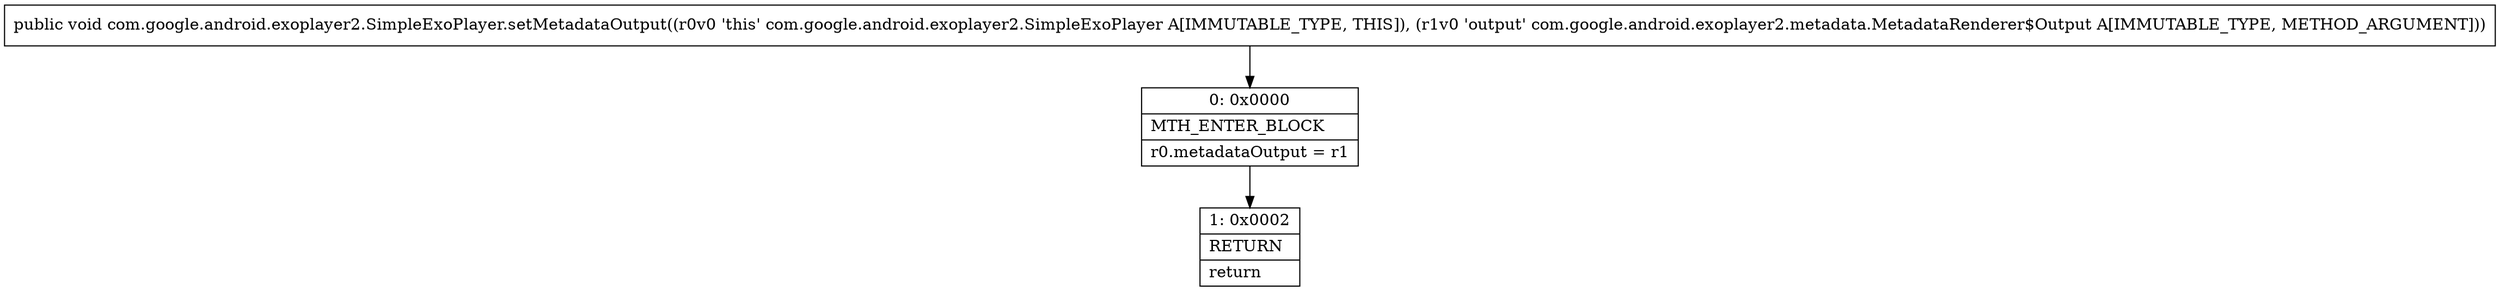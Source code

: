 digraph "CFG forcom.google.android.exoplayer2.SimpleExoPlayer.setMetadataOutput(Lcom\/google\/android\/exoplayer2\/metadata\/MetadataRenderer$Output;)V" {
Node_0 [shape=record,label="{0\:\ 0x0000|MTH_ENTER_BLOCK\l|r0.metadataOutput = r1\l}"];
Node_1 [shape=record,label="{1\:\ 0x0002|RETURN\l|return\l}"];
MethodNode[shape=record,label="{public void com.google.android.exoplayer2.SimpleExoPlayer.setMetadataOutput((r0v0 'this' com.google.android.exoplayer2.SimpleExoPlayer A[IMMUTABLE_TYPE, THIS]), (r1v0 'output' com.google.android.exoplayer2.metadata.MetadataRenderer$Output A[IMMUTABLE_TYPE, METHOD_ARGUMENT])) }"];
MethodNode -> Node_0;
Node_0 -> Node_1;
}

